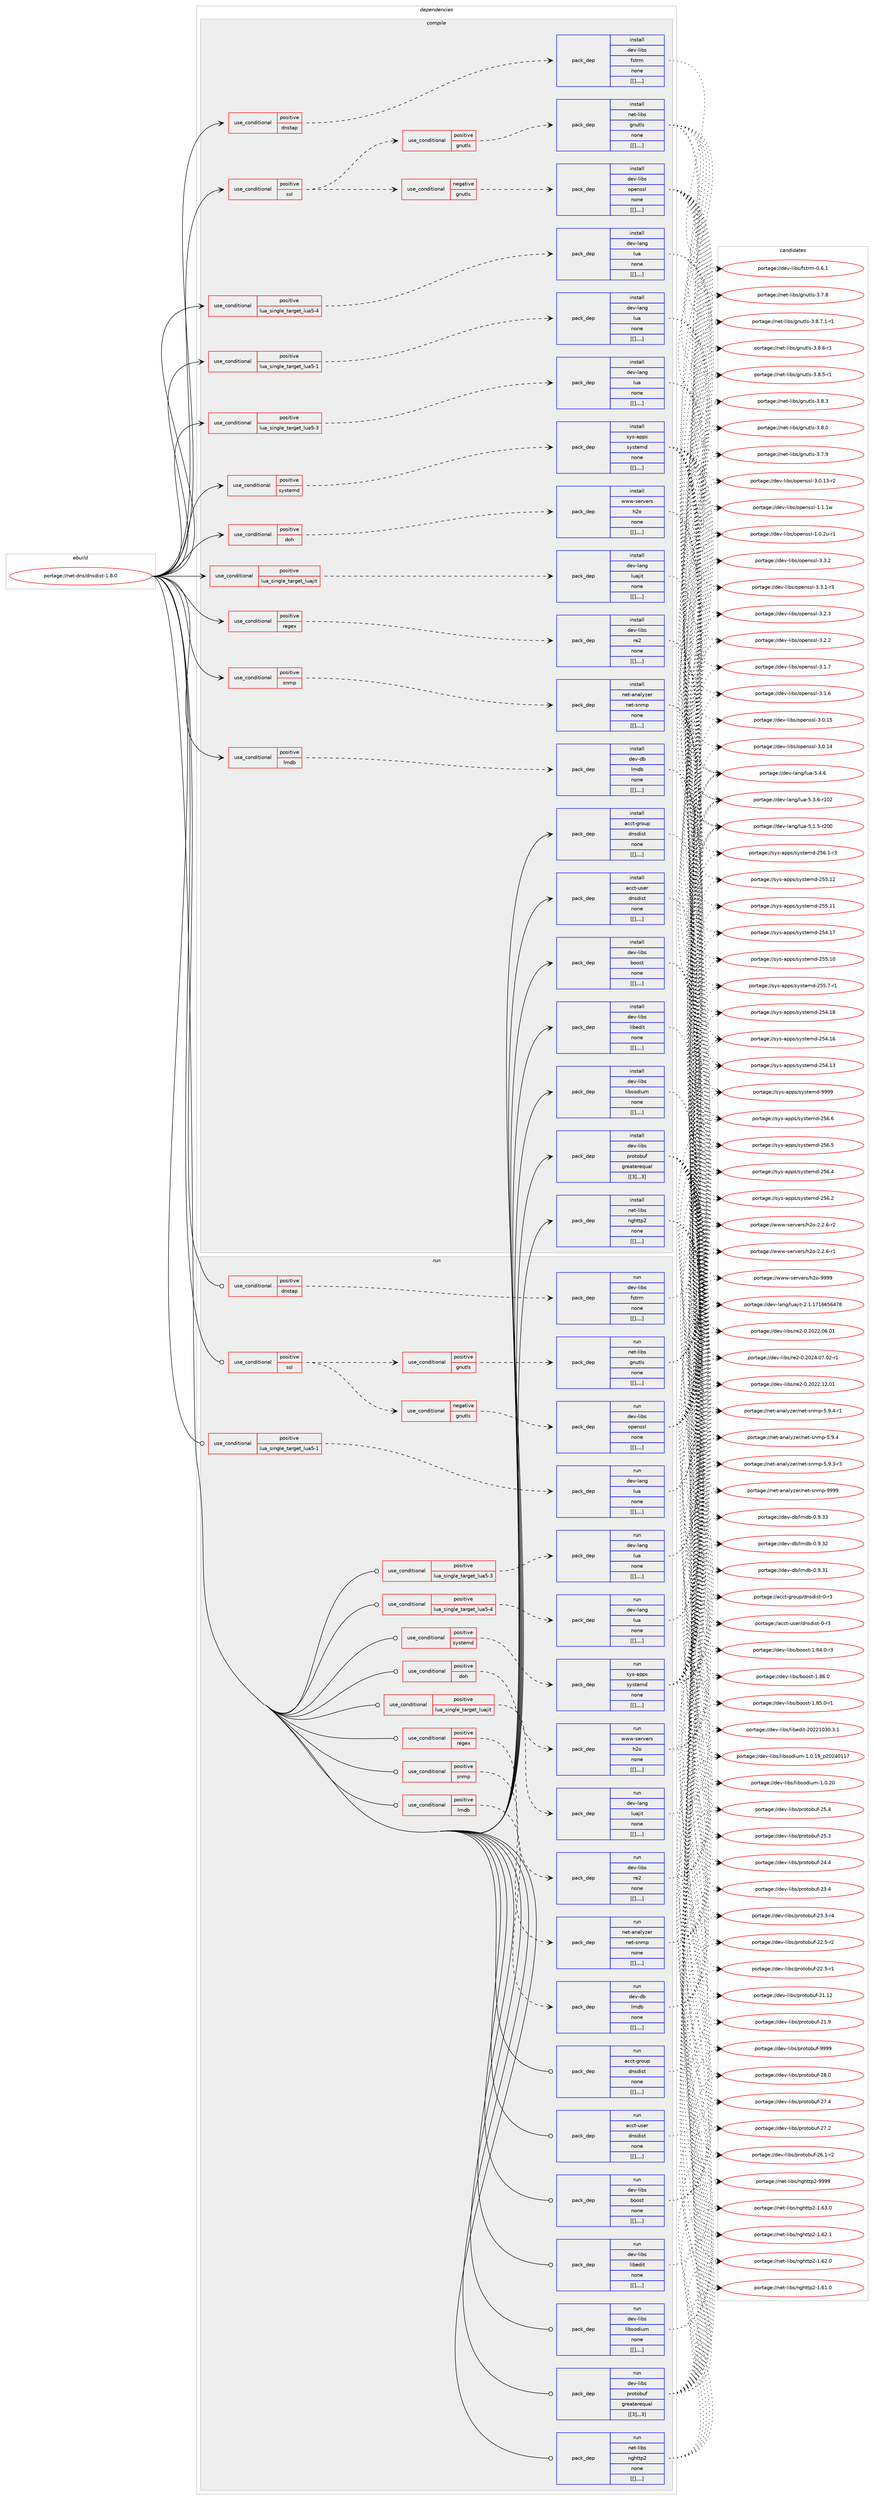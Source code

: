 digraph prolog {

# *************
# Graph options
# *************

newrank=true;
concentrate=true;
compound=true;
graph [rankdir=LR,fontname=Helvetica,fontsize=10,ranksep=1.5];#, ranksep=2.5, nodesep=0.2];
edge  [arrowhead=vee];
node  [fontname=Helvetica,fontsize=10];

# **********
# The ebuild
# **********

subgraph cluster_leftcol {
color=gray;
label=<<i>ebuild</i>>;
id [label="portage://net-dns/dnsdist-1.8.0", color=red, width=4, href="../net-dns/dnsdist-1.8.0.svg"];
}

# ****************
# The dependencies
# ****************

subgraph cluster_midcol {
color=gray;
label=<<i>dependencies</i>>;
subgraph cluster_compile {
fillcolor="#eeeeee";
style=filled;
label=<<i>compile</i>>;
subgraph cond93794 {
dependency357166 [label=<<TABLE BORDER="0" CELLBORDER="1" CELLSPACING="0" CELLPADDING="4"><TR><TD ROWSPAN="3" CELLPADDING="10">use_conditional</TD></TR><TR><TD>positive</TD></TR><TR><TD>dnstap</TD></TR></TABLE>>, shape=none, color=red];
subgraph pack260742 {
dependency357167 [label=<<TABLE BORDER="0" CELLBORDER="1" CELLSPACING="0" CELLPADDING="4" WIDTH="220"><TR><TD ROWSPAN="6" CELLPADDING="30">pack_dep</TD></TR><TR><TD WIDTH="110">install</TD></TR><TR><TD>dev-libs</TD></TR><TR><TD>fstrm</TD></TR><TR><TD>none</TD></TR><TR><TD>[[],,,,]</TD></TR></TABLE>>, shape=none, color=blue];
}
dependency357166:e -> dependency357167:w [weight=20,style="dashed",arrowhead="vee"];
}
id:e -> dependency357166:w [weight=20,style="solid",arrowhead="vee"];
subgraph cond93795 {
dependency357168 [label=<<TABLE BORDER="0" CELLBORDER="1" CELLSPACING="0" CELLPADDING="4"><TR><TD ROWSPAN="3" CELLPADDING="10">use_conditional</TD></TR><TR><TD>positive</TD></TR><TR><TD>doh</TD></TR></TABLE>>, shape=none, color=red];
subgraph pack260743 {
dependency357169 [label=<<TABLE BORDER="0" CELLBORDER="1" CELLSPACING="0" CELLPADDING="4" WIDTH="220"><TR><TD ROWSPAN="6" CELLPADDING="30">pack_dep</TD></TR><TR><TD WIDTH="110">install</TD></TR><TR><TD>www-servers</TD></TR><TR><TD>h2o</TD></TR><TR><TD>none</TD></TR><TR><TD>[[],,,,]</TD></TR></TABLE>>, shape=none, color=blue];
}
dependency357168:e -> dependency357169:w [weight=20,style="dashed",arrowhead="vee"];
}
id:e -> dependency357168:w [weight=20,style="solid",arrowhead="vee"];
subgraph cond93796 {
dependency357170 [label=<<TABLE BORDER="0" CELLBORDER="1" CELLSPACING="0" CELLPADDING="4"><TR><TD ROWSPAN="3" CELLPADDING="10">use_conditional</TD></TR><TR><TD>positive</TD></TR><TR><TD>lmdb</TD></TR></TABLE>>, shape=none, color=red];
subgraph pack260744 {
dependency357171 [label=<<TABLE BORDER="0" CELLBORDER="1" CELLSPACING="0" CELLPADDING="4" WIDTH="220"><TR><TD ROWSPAN="6" CELLPADDING="30">pack_dep</TD></TR><TR><TD WIDTH="110">install</TD></TR><TR><TD>dev-db</TD></TR><TR><TD>lmdb</TD></TR><TR><TD>none</TD></TR><TR><TD>[[],,,,]</TD></TR></TABLE>>, shape=none, color=blue];
}
dependency357170:e -> dependency357171:w [weight=20,style="dashed",arrowhead="vee"];
}
id:e -> dependency357170:w [weight=20,style="solid",arrowhead="vee"];
subgraph cond93797 {
dependency357172 [label=<<TABLE BORDER="0" CELLBORDER="1" CELLSPACING="0" CELLPADDING="4"><TR><TD ROWSPAN="3" CELLPADDING="10">use_conditional</TD></TR><TR><TD>positive</TD></TR><TR><TD>lua_single_target_lua5-1</TD></TR></TABLE>>, shape=none, color=red];
subgraph pack260745 {
dependency357173 [label=<<TABLE BORDER="0" CELLBORDER="1" CELLSPACING="0" CELLPADDING="4" WIDTH="220"><TR><TD ROWSPAN="6" CELLPADDING="30">pack_dep</TD></TR><TR><TD WIDTH="110">install</TD></TR><TR><TD>dev-lang</TD></TR><TR><TD>lua</TD></TR><TR><TD>none</TD></TR><TR><TD>[[],,,,]</TD></TR></TABLE>>, shape=none, color=blue];
}
dependency357172:e -> dependency357173:w [weight=20,style="dashed",arrowhead="vee"];
}
id:e -> dependency357172:w [weight=20,style="solid",arrowhead="vee"];
subgraph cond93798 {
dependency357174 [label=<<TABLE BORDER="0" CELLBORDER="1" CELLSPACING="0" CELLPADDING="4"><TR><TD ROWSPAN="3" CELLPADDING="10">use_conditional</TD></TR><TR><TD>positive</TD></TR><TR><TD>lua_single_target_lua5-3</TD></TR></TABLE>>, shape=none, color=red];
subgraph pack260746 {
dependency357175 [label=<<TABLE BORDER="0" CELLBORDER="1" CELLSPACING="0" CELLPADDING="4" WIDTH="220"><TR><TD ROWSPAN="6" CELLPADDING="30">pack_dep</TD></TR><TR><TD WIDTH="110">install</TD></TR><TR><TD>dev-lang</TD></TR><TR><TD>lua</TD></TR><TR><TD>none</TD></TR><TR><TD>[[],,,,]</TD></TR></TABLE>>, shape=none, color=blue];
}
dependency357174:e -> dependency357175:w [weight=20,style="dashed",arrowhead="vee"];
}
id:e -> dependency357174:w [weight=20,style="solid",arrowhead="vee"];
subgraph cond93799 {
dependency357176 [label=<<TABLE BORDER="0" CELLBORDER="1" CELLSPACING="0" CELLPADDING="4"><TR><TD ROWSPAN="3" CELLPADDING="10">use_conditional</TD></TR><TR><TD>positive</TD></TR><TR><TD>lua_single_target_lua5-4</TD></TR></TABLE>>, shape=none, color=red];
subgraph pack260747 {
dependency357177 [label=<<TABLE BORDER="0" CELLBORDER="1" CELLSPACING="0" CELLPADDING="4" WIDTH="220"><TR><TD ROWSPAN="6" CELLPADDING="30">pack_dep</TD></TR><TR><TD WIDTH="110">install</TD></TR><TR><TD>dev-lang</TD></TR><TR><TD>lua</TD></TR><TR><TD>none</TD></TR><TR><TD>[[],,,,]</TD></TR></TABLE>>, shape=none, color=blue];
}
dependency357176:e -> dependency357177:w [weight=20,style="dashed",arrowhead="vee"];
}
id:e -> dependency357176:w [weight=20,style="solid",arrowhead="vee"];
subgraph cond93800 {
dependency357178 [label=<<TABLE BORDER="0" CELLBORDER="1" CELLSPACING="0" CELLPADDING="4"><TR><TD ROWSPAN="3" CELLPADDING="10">use_conditional</TD></TR><TR><TD>positive</TD></TR><TR><TD>lua_single_target_luajit</TD></TR></TABLE>>, shape=none, color=red];
subgraph pack260748 {
dependency357179 [label=<<TABLE BORDER="0" CELLBORDER="1" CELLSPACING="0" CELLPADDING="4" WIDTH="220"><TR><TD ROWSPAN="6" CELLPADDING="30">pack_dep</TD></TR><TR><TD WIDTH="110">install</TD></TR><TR><TD>dev-lang</TD></TR><TR><TD>luajit</TD></TR><TR><TD>none</TD></TR><TR><TD>[[],,,,]</TD></TR></TABLE>>, shape=none, color=blue];
}
dependency357178:e -> dependency357179:w [weight=20,style="dashed",arrowhead="vee"];
}
id:e -> dependency357178:w [weight=20,style="solid",arrowhead="vee"];
subgraph cond93801 {
dependency357180 [label=<<TABLE BORDER="0" CELLBORDER="1" CELLSPACING="0" CELLPADDING="4"><TR><TD ROWSPAN="3" CELLPADDING="10">use_conditional</TD></TR><TR><TD>positive</TD></TR><TR><TD>regex</TD></TR></TABLE>>, shape=none, color=red];
subgraph pack260749 {
dependency357181 [label=<<TABLE BORDER="0" CELLBORDER="1" CELLSPACING="0" CELLPADDING="4" WIDTH="220"><TR><TD ROWSPAN="6" CELLPADDING="30">pack_dep</TD></TR><TR><TD WIDTH="110">install</TD></TR><TR><TD>dev-libs</TD></TR><TR><TD>re2</TD></TR><TR><TD>none</TD></TR><TR><TD>[[],,,,]</TD></TR></TABLE>>, shape=none, color=blue];
}
dependency357180:e -> dependency357181:w [weight=20,style="dashed",arrowhead="vee"];
}
id:e -> dependency357180:w [weight=20,style="solid",arrowhead="vee"];
subgraph cond93802 {
dependency357182 [label=<<TABLE BORDER="0" CELLBORDER="1" CELLSPACING="0" CELLPADDING="4"><TR><TD ROWSPAN="3" CELLPADDING="10">use_conditional</TD></TR><TR><TD>positive</TD></TR><TR><TD>snmp</TD></TR></TABLE>>, shape=none, color=red];
subgraph pack260750 {
dependency357183 [label=<<TABLE BORDER="0" CELLBORDER="1" CELLSPACING="0" CELLPADDING="4" WIDTH="220"><TR><TD ROWSPAN="6" CELLPADDING="30">pack_dep</TD></TR><TR><TD WIDTH="110">install</TD></TR><TR><TD>net-analyzer</TD></TR><TR><TD>net-snmp</TD></TR><TR><TD>none</TD></TR><TR><TD>[[],,,,]</TD></TR></TABLE>>, shape=none, color=blue];
}
dependency357182:e -> dependency357183:w [weight=20,style="dashed",arrowhead="vee"];
}
id:e -> dependency357182:w [weight=20,style="solid",arrowhead="vee"];
subgraph cond93803 {
dependency357184 [label=<<TABLE BORDER="0" CELLBORDER="1" CELLSPACING="0" CELLPADDING="4"><TR><TD ROWSPAN="3" CELLPADDING="10">use_conditional</TD></TR><TR><TD>positive</TD></TR><TR><TD>ssl</TD></TR></TABLE>>, shape=none, color=red];
subgraph cond93804 {
dependency357185 [label=<<TABLE BORDER="0" CELLBORDER="1" CELLSPACING="0" CELLPADDING="4"><TR><TD ROWSPAN="3" CELLPADDING="10">use_conditional</TD></TR><TR><TD>positive</TD></TR><TR><TD>gnutls</TD></TR></TABLE>>, shape=none, color=red];
subgraph pack260751 {
dependency357186 [label=<<TABLE BORDER="0" CELLBORDER="1" CELLSPACING="0" CELLPADDING="4" WIDTH="220"><TR><TD ROWSPAN="6" CELLPADDING="30">pack_dep</TD></TR><TR><TD WIDTH="110">install</TD></TR><TR><TD>net-libs</TD></TR><TR><TD>gnutls</TD></TR><TR><TD>none</TD></TR><TR><TD>[[],,,,]</TD></TR></TABLE>>, shape=none, color=blue];
}
dependency357185:e -> dependency357186:w [weight=20,style="dashed",arrowhead="vee"];
}
dependency357184:e -> dependency357185:w [weight=20,style="dashed",arrowhead="vee"];
subgraph cond93805 {
dependency357187 [label=<<TABLE BORDER="0" CELLBORDER="1" CELLSPACING="0" CELLPADDING="4"><TR><TD ROWSPAN="3" CELLPADDING="10">use_conditional</TD></TR><TR><TD>negative</TD></TR><TR><TD>gnutls</TD></TR></TABLE>>, shape=none, color=red];
subgraph pack260752 {
dependency357188 [label=<<TABLE BORDER="0" CELLBORDER="1" CELLSPACING="0" CELLPADDING="4" WIDTH="220"><TR><TD ROWSPAN="6" CELLPADDING="30">pack_dep</TD></TR><TR><TD WIDTH="110">install</TD></TR><TR><TD>dev-libs</TD></TR><TR><TD>openssl</TD></TR><TR><TD>none</TD></TR><TR><TD>[[],,,,]</TD></TR></TABLE>>, shape=none, color=blue];
}
dependency357187:e -> dependency357188:w [weight=20,style="dashed",arrowhead="vee"];
}
dependency357184:e -> dependency357187:w [weight=20,style="dashed",arrowhead="vee"];
}
id:e -> dependency357184:w [weight=20,style="solid",arrowhead="vee"];
subgraph cond93806 {
dependency357189 [label=<<TABLE BORDER="0" CELLBORDER="1" CELLSPACING="0" CELLPADDING="4"><TR><TD ROWSPAN="3" CELLPADDING="10">use_conditional</TD></TR><TR><TD>positive</TD></TR><TR><TD>systemd</TD></TR></TABLE>>, shape=none, color=red];
subgraph pack260753 {
dependency357190 [label=<<TABLE BORDER="0" CELLBORDER="1" CELLSPACING="0" CELLPADDING="4" WIDTH="220"><TR><TD ROWSPAN="6" CELLPADDING="30">pack_dep</TD></TR><TR><TD WIDTH="110">install</TD></TR><TR><TD>sys-apps</TD></TR><TR><TD>systemd</TD></TR><TR><TD>none</TD></TR><TR><TD>[[],,,,]</TD></TR></TABLE>>, shape=none, color=blue];
}
dependency357189:e -> dependency357190:w [weight=20,style="dashed",arrowhead="vee"];
}
id:e -> dependency357189:w [weight=20,style="solid",arrowhead="vee"];
subgraph pack260754 {
dependency357191 [label=<<TABLE BORDER="0" CELLBORDER="1" CELLSPACING="0" CELLPADDING="4" WIDTH="220"><TR><TD ROWSPAN="6" CELLPADDING="30">pack_dep</TD></TR><TR><TD WIDTH="110">install</TD></TR><TR><TD>acct-group</TD></TR><TR><TD>dnsdist</TD></TR><TR><TD>none</TD></TR><TR><TD>[[],,,,]</TD></TR></TABLE>>, shape=none, color=blue];
}
id:e -> dependency357191:w [weight=20,style="solid",arrowhead="vee"];
subgraph pack260755 {
dependency357192 [label=<<TABLE BORDER="0" CELLBORDER="1" CELLSPACING="0" CELLPADDING="4" WIDTH="220"><TR><TD ROWSPAN="6" CELLPADDING="30">pack_dep</TD></TR><TR><TD WIDTH="110">install</TD></TR><TR><TD>acct-user</TD></TR><TR><TD>dnsdist</TD></TR><TR><TD>none</TD></TR><TR><TD>[[],,,,]</TD></TR></TABLE>>, shape=none, color=blue];
}
id:e -> dependency357192:w [weight=20,style="solid",arrowhead="vee"];
subgraph pack260756 {
dependency357193 [label=<<TABLE BORDER="0" CELLBORDER="1" CELLSPACING="0" CELLPADDING="4" WIDTH="220"><TR><TD ROWSPAN="6" CELLPADDING="30">pack_dep</TD></TR><TR><TD WIDTH="110">install</TD></TR><TR><TD>dev-libs</TD></TR><TR><TD>boost</TD></TR><TR><TD>none</TD></TR><TR><TD>[[],,,,]</TD></TR></TABLE>>, shape=none, color=blue];
}
id:e -> dependency357193:w [weight=20,style="solid",arrowhead="vee"];
subgraph pack260757 {
dependency357194 [label=<<TABLE BORDER="0" CELLBORDER="1" CELLSPACING="0" CELLPADDING="4" WIDTH="220"><TR><TD ROWSPAN="6" CELLPADDING="30">pack_dep</TD></TR><TR><TD WIDTH="110">install</TD></TR><TR><TD>dev-libs</TD></TR><TR><TD>libedit</TD></TR><TR><TD>none</TD></TR><TR><TD>[[],,,,]</TD></TR></TABLE>>, shape=none, color=blue];
}
id:e -> dependency357194:w [weight=20,style="solid",arrowhead="vee"];
subgraph pack260758 {
dependency357195 [label=<<TABLE BORDER="0" CELLBORDER="1" CELLSPACING="0" CELLPADDING="4" WIDTH="220"><TR><TD ROWSPAN="6" CELLPADDING="30">pack_dep</TD></TR><TR><TD WIDTH="110">install</TD></TR><TR><TD>dev-libs</TD></TR><TR><TD>libsodium</TD></TR><TR><TD>none</TD></TR><TR><TD>[[],,,,]</TD></TR></TABLE>>, shape=none, color=blue];
}
id:e -> dependency357195:w [weight=20,style="solid",arrowhead="vee"];
subgraph pack260759 {
dependency357196 [label=<<TABLE BORDER="0" CELLBORDER="1" CELLSPACING="0" CELLPADDING="4" WIDTH="220"><TR><TD ROWSPAN="6" CELLPADDING="30">pack_dep</TD></TR><TR><TD WIDTH="110">install</TD></TR><TR><TD>dev-libs</TD></TR><TR><TD>protobuf</TD></TR><TR><TD>greaterequal</TD></TR><TR><TD>[[3],,,3]</TD></TR></TABLE>>, shape=none, color=blue];
}
id:e -> dependency357196:w [weight=20,style="solid",arrowhead="vee"];
subgraph pack260760 {
dependency357197 [label=<<TABLE BORDER="0" CELLBORDER="1" CELLSPACING="0" CELLPADDING="4" WIDTH="220"><TR><TD ROWSPAN="6" CELLPADDING="30">pack_dep</TD></TR><TR><TD WIDTH="110">install</TD></TR><TR><TD>net-libs</TD></TR><TR><TD>nghttp2</TD></TR><TR><TD>none</TD></TR><TR><TD>[[],,,,]</TD></TR></TABLE>>, shape=none, color=blue];
}
id:e -> dependency357197:w [weight=20,style="solid",arrowhead="vee"];
}
subgraph cluster_compileandrun {
fillcolor="#eeeeee";
style=filled;
label=<<i>compile and run</i>>;
}
subgraph cluster_run {
fillcolor="#eeeeee";
style=filled;
label=<<i>run</i>>;
subgraph cond93807 {
dependency357198 [label=<<TABLE BORDER="0" CELLBORDER="1" CELLSPACING="0" CELLPADDING="4"><TR><TD ROWSPAN="3" CELLPADDING="10">use_conditional</TD></TR><TR><TD>positive</TD></TR><TR><TD>dnstap</TD></TR></TABLE>>, shape=none, color=red];
subgraph pack260761 {
dependency357199 [label=<<TABLE BORDER="0" CELLBORDER="1" CELLSPACING="0" CELLPADDING="4" WIDTH="220"><TR><TD ROWSPAN="6" CELLPADDING="30">pack_dep</TD></TR><TR><TD WIDTH="110">run</TD></TR><TR><TD>dev-libs</TD></TR><TR><TD>fstrm</TD></TR><TR><TD>none</TD></TR><TR><TD>[[],,,,]</TD></TR></TABLE>>, shape=none, color=blue];
}
dependency357198:e -> dependency357199:w [weight=20,style="dashed",arrowhead="vee"];
}
id:e -> dependency357198:w [weight=20,style="solid",arrowhead="odot"];
subgraph cond93808 {
dependency357200 [label=<<TABLE BORDER="0" CELLBORDER="1" CELLSPACING="0" CELLPADDING="4"><TR><TD ROWSPAN="3" CELLPADDING="10">use_conditional</TD></TR><TR><TD>positive</TD></TR><TR><TD>doh</TD></TR></TABLE>>, shape=none, color=red];
subgraph pack260762 {
dependency357201 [label=<<TABLE BORDER="0" CELLBORDER="1" CELLSPACING="0" CELLPADDING="4" WIDTH="220"><TR><TD ROWSPAN="6" CELLPADDING="30">pack_dep</TD></TR><TR><TD WIDTH="110">run</TD></TR><TR><TD>www-servers</TD></TR><TR><TD>h2o</TD></TR><TR><TD>none</TD></TR><TR><TD>[[],,,,]</TD></TR></TABLE>>, shape=none, color=blue];
}
dependency357200:e -> dependency357201:w [weight=20,style="dashed",arrowhead="vee"];
}
id:e -> dependency357200:w [weight=20,style="solid",arrowhead="odot"];
subgraph cond93809 {
dependency357202 [label=<<TABLE BORDER="0" CELLBORDER="1" CELLSPACING="0" CELLPADDING="4"><TR><TD ROWSPAN="3" CELLPADDING="10">use_conditional</TD></TR><TR><TD>positive</TD></TR><TR><TD>lmdb</TD></TR></TABLE>>, shape=none, color=red];
subgraph pack260763 {
dependency357203 [label=<<TABLE BORDER="0" CELLBORDER="1" CELLSPACING="0" CELLPADDING="4" WIDTH="220"><TR><TD ROWSPAN="6" CELLPADDING="30">pack_dep</TD></TR><TR><TD WIDTH="110">run</TD></TR><TR><TD>dev-db</TD></TR><TR><TD>lmdb</TD></TR><TR><TD>none</TD></TR><TR><TD>[[],,,,]</TD></TR></TABLE>>, shape=none, color=blue];
}
dependency357202:e -> dependency357203:w [weight=20,style="dashed",arrowhead="vee"];
}
id:e -> dependency357202:w [weight=20,style="solid",arrowhead="odot"];
subgraph cond93810 {
dependency357204 [label=<<TABLE BORDER="0" CELLBORDER="1" CELLSPACING="0" CELLPADDING="4"><TR><TD ROWSPAN="3" CELLPADDING="10">use_conditional</TD></TR><TR><TD>positive</TD></TR><TR><TD>lua_single_target_lua5-1</TD></TR></TABLE>>, shape=none, color=red];
subgraph pack260764 {
dependency357205 [label=<<TABLE BORDER="0" CELLBORDER="1" CELLSPACING="0" CELLPADDING="4" WIDTH="220"><TR><TD ROWSPAN="6" CELLPADDING="30">pack_dep</TD></TR><TR><TD WIDTH="110">run</TD></TR><TR><TD>dev-lang</TD></TR><TR><TD>lua</TD></TR><TR><TD>none</TD></TR><TR><TD>[[],,,,]</TD></TR></TABLE>>, shape=none, color=blue];
}
dependency357204:e -> dependency357205:w [weight=20,style="dashed",arrowhead="vee"];
}
id:e -> dependency357204:w [weight=20,style="solid",arrowhead="odot"];
subgraph cond93811 {
dependency357206 [label=<<TABLE BORDER="0" CELLBORDER="1" CELLSPACING="0" CELLPADDING="4"><TR><TD ROWSPAN="3" CELLPADDING="10">use_conditional</TD></TR><TR><TD>positive</TD></TR><TR><TD>lua_single_target_lua5-3</TD></TR></TABLE>>, shape=none, color=red];
subgraph pack260765 {
dependency357207 [label=<<TABLE BORDER="0" CELLBORDER="1" CELLSPACING="0" CELLPADDING="4" WIDTH="220"><TR><TD ROWSPAN="6" CELLPADDING="30">pack_dep</TD></TR><TR><TD WIDTH="110">run</TD></TR><TR><TD>dev-lang</TD></TR><TR><TD>lua</TD></TR><TR><TD>none</TD></TR><TR><TD>[[],,,,]</TD></TR></TABLE>>, shape=none, color=blue];
}
dependency357206:e -> dependency357207:w [weight=20,style="dashed",arrowhead="vee"];
}
id:e -> dependency357206:w [weight=20,style="solid",arrowhead="odot"];
subgraph cond93812 {
dependency357208 [label=<<TABLE BORDER="0" CELLBORDER="1" CELLSPACING="0" CELLPADDING="4"><TR><TD ROWSPAN="3" CELLPADDING="10">use_conditional</TD></TR><TR><TD>positive</TD></TR><TR><TD>lua_single_target_lua5-4</TD></TR></TABLE>>, shape=none, color=red];
subgraph pack260766 {
dependency357209 [label=<<TABLE BORDER="0" CELLBORDER="1" CELLSPACING="0" CELLPADDING="4" WIDTH="220"><TR><TD ROWSPAN="6" CELLPADDING="30">pack_dep</TD></TR><TR><TD WIDTH="110">run</TD></TR><TR><TD>dev-lang</TD></TR><TR><TD>lua</TD></TR><TR><TD>none</TD></TR><TR><TD>[[],,,,]</TD></TR></TABLE>>, shape=none, color=blue];
}
dependency357208:e -> dependency357209:w [weight=20,style="dashed",arrowhead="vee"];
}
id:e -> dependency357208:w [weight=20,style="solid",arrowhead="odot"];
subgraph cond93813 {
dependency357210 [label=<<TABLE BORDER="0" CELLBORDER="1" CELLSPACING="0" CELLPADDING="4"><TR><TD ROWSPAN="3" CELLPADDING="10">use_conditional</TD></TR><TR><TD>positive</TD></TR><TR><TD>lua_single_target_luajit</TD></TR></TABLE>>, shape=none, color=red];
subgraph pack260767 {
dependency357211 [label=<<TABLE BORDER="0" CELLBORDER="1" CELLSPACING="0" CELLPADDING="4" WIDTH="220"><TR><TD ROWSPAN="6" CELLPADDING="30">pack_dep</TD></TR><TR><TD WIDTH="110">run</TD></TR><TR><TD>dev-lang</TD></TR><TR><TD>luajit</TD></TR><TR><TD>none</TD></TR><TR><TD>[[],,,,]</TD></TR></TABLE>>, shape=none, color=blue];
}
dependency357210:e -> dependency357211:w [weight=20,style="dashed",arrowhead="vee"];
}
id:e -> dependency357210:w [weight=20,style="solid",arrowhead="odot"];
subgraph cond93814 {
dependency357212 [label=<<TABLE BORDER="0" CELLBORDER="1" CELLSPACING="0" CELLPADDING="4"><TR><TD ROWSPAN="3" CELLPADDING="10">use_conditional</TD></TR><TR><TD>positive</TD></TR><TR><TD>regex</TD></TR></TABLE>>, shape=none, color=red];
subgraph pack260768 {
dependency357213 [label=<<TABLE BORDER="0" CELLBORDER="1" CELLSPACING="0" CELLPADDING="4" WIDTH="220"><TR><TD ROWSPAN="6" CELLPADDING="30">pack_dep</TD></TR><TR><TD WIDTH="110">run</TD></TR><TR><TD>dev-libs</TD></TR><TR><TD>re2</TD></TR><TR><TD>none</TD></TR><TR><TD>[[],,,,]</TD></TR></TABLE>>, shape=none, color=blue];
}
dependency357212:e -> dependency357213:w [weight=20,style="dashed",arrowhead="vee"];
}
id:e -> dependency357212:w [weight=20,style="solid",arrowhead="odot"];
subgraph cond93815 {
dependency357214 [label=<<TABLE BORDER="0" CELLBORDER="1" CELLSPACING="0" CELLPADDING="4"><TR><TD ROWSPAN="3" CELLPADDING="10">use_conditional</TD></TR><TR><TD>positive</TD></TR><TR><TD>snmp</TD></TR></TABLE>>, shape=none, color=red];
subgraph pack260769 {
dependency357215 [label=<<TABLE BORDER="0" CELLBORDER="1" CELLSPACING="0" CELLPADDING="4" WIDTH="220"><TR><TD ROWSPAN="6" CELLPADDING="30">pack_dep</TD></TR><TR><TD WIDTH="110">run</TD></TR><TR><TD>net-analyzer</TD></TR><TR><TD>net-snmp</TD></TR><TR><TD>none</TD></TR><TR><TD>[[],,,,]</TD></TR></TABLE>>, shape=none, color=blue];
}
dependency357214:e -> dependency357215:w [weight=20,style="dashed",arrowhead="vee"];
}
id:e -> dependency357214:w [weight=20,style="solid",arrowhead="odot"];
subgraph cond93816 {
dependency357216 [label=<<TABLE BORDER="0" CELLBORDER="1" CELLSPACING="0" CELLPADDING="4"><TR><TD ROWSPAN="3" CELLPADDING="10">use_conditional</TD></TR><TR><TD>positive</TD></TR><TR><TD>ssl</TD></TR></TABLE>>, shape=none, color=red];
subgraph cond93817 {
dependency357217 [label=<<TABLE BORDER="0" CELLBORDER="1" CELLSPACING="0" CELLPADDING="4"><TR><TD ROWSPAN="3" CELLPADDING="10">use_conditional</TD></TR><TR><TD>positive</TD></TR><TR><TD>gnutls</TD></TR></TABLE>>, shape=none, color=red];
subgraph pack260770 {
dependency357218 [label=<<TABLE BORDER="0" CELLBORDER="1" CELLSPACING="0" CELLPADDING="4" WIDTH="220"><TR><TD ROWSPAN="6" CELLPADDING="30">pack_dep</TD></TR><TR><TD WIDTH="110">run</TD></TR><TR><TD>net-libs</TD></TR><TR><TD>gnutls</TD></TR><TR><TD>none</TD></TR><TR><TD>[[],,,,]</TD></TR></TABLE>>, shape=none, color=blue];
}
dependency357217:e -> dependency357218:w [weight=20,style="dashed",arrowhead="vee"];
}
dependency357216:e -> dependency357217:w [weight=20,style="dashed",arrowhead="vee"];
subgraph cond93818 {
dependency357219 [label=<<TABLE BORDER="0" CELLBORDER="1" CELLSPACING="0" CELLPADDING="4"><TR><TD ROWSPAN="3" CELLPADDING="10">use_conditional</TD></TR><TR><TD>negative</TD></TR><TR><TD>gnutls</TD></TR></TABLE>>, shape=none, color=red];
subgraph pack260771 {
dependency357220 [label=<<TABLE BORDER="0" CELLBORDER="1" CELLSPACING="0" CELLPADDING="4" WIDTH="220"><TR><TD ROWSPAN="6" CELLPADDING="30">pack_dep</TD></TR><TR><TD WIDTH="110">run</TD></TR><TR><TD>dev-libs</TD></TR><TR><TD>openssl</TD></TR><TR><TD>none</TD></TR><TR><TD>[[],,,,]</TD></TR></TABLE>>, shape=none, color=blue];
}
dependency357219:e -> dependency357220:w [weight=20,style="dashed",arrowhead="vee"];
}
dependency357216:e -> dependency357219:w [weight=20,style="dashed",arrowhead="vee"];
}
id:e -> dependency357216:w [weight=20,style="solid",arrowhead="odot"];
subgraph cond93819 {
dependency357221 [label=<<TABLE BORDER="0" CELLBORDER="1" CELLSPACING="0" CELLPADDING="4"><TR><TD ROWSPAN="3" CELLPADDING="10">use_conditional</TD></TR><TR><TD>positive</TD></TR><TR><TD>systemd</TD></TR></TABLE>>, shape=none, color=red];
subgraph pack260772 {
dependency357222 [label=<<TABLE BORDER="0" CELLBORDER="1" CELLSPACING="0" CELLPADDING="4" WIDTH="220"><TR><TD ROWSPAN="6" CELLPADDING="30">pack_dep</TD></TR><TR><TD WIDTH="110">run</TD></TR><TR><TD>sys-apps</TD></TR><TR><TD>systemd</TD></TR><TR><TD>none</TD></TR><TR><TD>[[],,,,]</TD></TR></TABLE>>, shape=none, color=blue];
}
dependency357221:e -> dependency357222:w [weight=20,style="dashed",arrowhead="vee"];
}
id:e -> dependency357221:w [weight=20,style="solid",arrowhead="odot"];
subgraph pack260773 {
dependency357223 [label=<<TABLE BORDER="0" CELLBORDER="1" CELLSPACING="0" CELLPADDING="4" WIDTH="220"><TR><TD ROWSPAN="6" CELLPADDING="30">pack_dep</TD></TR><TR><TD WIDTH="110">run</TD></TR><TR><TD>acct-group</TD></TR><TR><TD>dnsdist</TD></TR><TR><TD>none</TD></TR><TR><TD>[[],,,,]</TD></TR></TABLE>>, shape=none, color=blue];
}
id:e -> dependency357223:w [weight=20,style="solid",arrowhead="odot"];
subgraph pack260774 {
dependency357224 [label=<<TABLE BORDER="0" CELLBORDER="1" CELLSPACING="0" CELLPADDING="4" WIDTH="220"><TR><TD ROWSPAN="6" CELLPADDING="30">pack_dep</TD></TR><TR><TD WIDTH="110">run</TD></TR><TR><TD>acct-user</TD></TR><TR><TD>dnsdist</TD></TR><TR><TD>none</TD></TR><TR><TD>[[],,,,]</TD></TR></TABLE>>, shape=none, color=blue];
}
id:e -> dependency357224:w [weight=20,style="solid",arrowhead="odot"];
subgraph pack260775 {
dependency357225 [label=<<TABLE BORDER="0" CELLBORDER="1" CELLSPACING="0" CELLPADDING="4" WIDTH="220"><TR><TD ROWSPAN="6" CELLPADDING="30">pack_dep</TD></TR><TR><TD WIDTH="110">run</TD></TR><TR><TD>dev-libs</TD></TR><TR><TD>boost</TD></TR><TR><TD>none</TD></TR><TR><TD>[[],,,,]</TD></TR></TABLE>>, shape=none, color=blue];
}
id:e -> dependency357225:w [weight=20,style="solid",arrowhead="odot"];
subgraph pack260776 {
dependency357226 [label=<<TABLE BORDER="0" CELLBORDER="1" CELLSPACING="0" CELLPADDING="4" WIDTH="220"><TR><TD ROWSPAN="6" CELLPADDING="30">pack_dep</TD></TR><TR><TD WIDTH="110">run</TD></TR><TR><TD>dev-libs</TD></TR><TR><TD>libedit</TD></TR><TR><TD>none</TD></TR><TR><TD>[[],,,,]</TD></TR></TABLE>>, shape=none, color=blue];
}
id:e -> dependency357226:w [weight=20,style="solid",arrowhead="odot"];
subgraph pack260777 {
dependency357227 [label=<<TABLE BORDER="0" CELLBORDER="1" CELLSPACING="0" CELLPADDING="4" WIDTH="220"><TR><TD ROWSPAN="6" CELLPADDING="30">pack_dep</TD></TR><TR><TD WIDTH="110">run</TD></TR><TR><TD>dev-libs</TD></TR><TR><TD>libsodium</TD></TR><TR><TD>none</TD></TR><TR><TD>[[],,,,]</TD></TR></TABLE>>, shape=none, color=blue];
}
id:e -> dependency357227:w [weight=20,style="solid",arrowhead="odot"];
subgraph pack260778 {
dependency357228 [label=<<TABLE BORDER="0" CELLBORDER="1" CELLSPACING="0" CELLPADDING="4" WIDTH="220"><TR><TD ROWSPAN="6" CELLPADDING="30">pack_dep</TD></TR><TR><TD WIDTH="110">run</TD></TR><TR><TD>dev-libs</TD></TR><TR><TD>protobuf</TD></TR><TR><TD>greaterequal</TD></TR><TR><TD>[[3],,,3]</TD></TR></TABLE>>, shape=none, color=blue];
}
id:e -> dependency357228:w [weight=20,style="solid",arrowhead="odot"];
subgraph pack260779 {
dependency357229 [label=<<TABLE BORDER="0" CELLBORDER="1" CELLSPACING="0" CELLPADDING="4" WIDTH="220"><TR><TD ROWSPAN="6" CELLPADDING="30">pack_dep</TD></TR><TR><TD WIDTH="110">run</TD></TR><TR><TD>net-libs</TD></TR><TR><TD>nghttp2</TD></TR><TR><TD>none</TD></TR><TR><TD>[[],,,,]</TD></TR></TABLE>>, shape=none, color=blue];
}
id:e -> dependency357229:w [weight=20,style="solid",arrowhead="odot"];
}
}

# **************
# The candidates
# **************

subgraph cluster_choices {
rank=same;
color=gray;
label=<<i>candidates</i>>;

subgraph choice260742 {
color=black;
nodesep=1;
choice100101118451081059811547102115116114109454846544649 [label="portage://dev-libs/fstrm-0.6.1", color=red, width=4,href="../dev-libs/fstrm-0.6.1.svg"];
dependency357167:e -> choice100101118451081059811547102115116114109454846544649:w [style=dotted,weight="100"];
}
subgraph choice260743 {
color=black;
nodesep=1;
choice1191191194511510111411810111411547104501114557575757 [label="portage://www-servers/h2o-9999", color=red, width=4,href="../www-servers/h2o-9999.svg"];
choice1191191194511510111411810111411547104501114550465046544511450 [label="portage://www-servers/h2o-2.2.6-r2", color=red, width=4,href="../www-servers/h2o-2.2.6-r2.svg"];
choice1191191194511510111411810111411547104501114550465046544511449 [label="portage://www-servers/h2o-2.2.6-r1", color=red, width=4,href="../www-servers/h2o-2.2.6-r1.svg"];
dependency357169:e -> choice1191191194511510111411810111411547104501114557575757:w [style=dotted,weight="100"];
dependency357169:e -> choice1191191194511510111411810111411547104501114550465046544511450:w [style=dotted,weight="100"];
dependency357169:e -> choice1191191194511510111411810111411547104501114550465046544511449:w [style=dotted,weight="100"];
}
subgraph choice260744 {
color=black;
nodesep=1;
choice1001011184510098471081091009845484657465151 [label="portage://dev-db/lmdb-0.9.33", color=red, width=4,href="../dev-db/lmdb-0.9.33.svg"];
choice1001011184510098471081091009845484657465150 [label="portage://dev-db/lmdb-0.9.32", color=red, width=4,href="../dev-db/lmdb-0.9.32.svg"];
choice1001011184510098471081091009845484657465149 [label="portage://dev-db/lmdb-0.9.31", color=red, width=4,href="../dev-db/lmdb-0.9.31.svg"];
dependency357171:e -> choice1001011184510098471081091009845484657465151:w [style=dotted,weight="100"];
dependency357171:e -> choice1001011184510098471081091009845484657465150:w [style=dotted,weight="100"];
dependency357171:e -> choice1001011184510098471081091009845484657465149:w [style=dotted,weight="100"];
}
subgraph choice260745 {
color=black;
nodesep=1;
choice10010111845108971101034710811797455346524654 [label="portage://dev-lang/lua-5.4.6", color=red, width=4,href="../dev-lang/lua-5.4.6.svg"];
choice1001011184510897110103471081179745534651465445114494850 [label="portage://dev-lang/lua-5.3.6-r102", color=red, width=4,href="../dev-lang/lua-5.3.6-r102.svg"];
choice1001011184510897110103471081179745534649465345114504848 [label="portage://dev-lang/lua-5.1.5-r200", color=red, width=4,href="../dev-lang/lua-5.1.5-r200.svg"];
dependency357173:e -> choice10010111845108971101034710811797455346524654:w [style=dotted,weight="100"];
dependency357173:e -> choice1001011184510897110103471081179745534651465445114494850:w [style=dotted,weight="100"];
dependency357173:e -> choice1001011184510897110103471081179745534649465345114504848:w [style=dotted,weight="100"];
}
subgraph choice260746 {
color=black;
nodesep=1;
choice10010111845108971101034710811797455346524654 [label="portage://dev-lang/lua-5.4.6", color=red, width=4,href="../dev-lang/lua-5.4.6.svg"];
choice1001011184510897110103471081179745534651465445114494850 [label="portage://dev-lang/lua-5.3.6-r102", color=red, width=4,href="../dev-lang/lua-5.3.6-r102.svg"];
choice1001011184510897110103471081179745534649465345114504848 [label="portage://dev-lang/lua-5.1.5-r200", color=red, width=4,href="../dev-lang/lua-5.1.5-r200.svg"];
dependency357175:e -> choice10010111845108971101034710811797455346524654:w [style=dotted,weight="100"];
dependency357175:e -> choice1001011184510897110103471081179745534651465445114494850:w [style=dotted,weight="100"];
dependency357175:e -> choice1001011184510897110103471081179745534649465345114504848:w [style=dotted,weight="100"];
}
subgraph choice260747 {
color=black;
nodesep=1;
choice10010111845108971101034710811797455346524654 [label="portage://dev-lang/lua-5.4.6", color=red, width=4,href="../dev-lang/lua-5.4.6.svg"];
choice1001011184510897110103471081179745534651465445114494850 [label="portage://dev-lang/lua-5.3.6-r102", color=red, width=4,href="../dev-lang/lua-5.3.6-r102.svg"];
choice1001011184510897110103471081179745534649465345114504848 [label="portage://dev-lang/lua-5.1.5-r200", color=red, width=4,href="../dev-lang/lua-5.1.5-r200.svg"];
dependency357177:e -> choice10010111845108971101034710811797455346524654:w [style=dotted,weight="100"];
dependency357177:e -> choice1001011184510897110103471081179745534651465445114494850:w [style=dotted,weight="100"];
dependency357177:e -> choice1001011184510897110103471081179745534649465345114504848:w [style=dotted,weight="100"];
}
subgraph choice260748 {
color=black;
nodesep=1;
choice10010111845108971101034710811797106105116455046494649554954545354525556 [label="portage://dev-lang/luajit-2.1.1716656478", color=red, width=4,href="../dev-lang/luajit-2.1.1716656478.svg"];
dependency357179:e -> choice10010111845108971101034710811797106105116455046494649554954545354525556:w [style=dotted,weight="100"];
}
subgraph choice260749 {
color=black;
nodesep=1;
choice10010111845108105981154711410150454846504850524648554648504511449 [label="portage://dev-libs/re2-0.2024.07.02-r1", color=red, width=4,href="../dev-libs/re2-0.2024.07.02-r1.svg"];
choice1001011184510810598115471141015045484650485050464950464849 [label="portage://dev-libs/re2-0.2022.12.01", color=red, width=4,href="../dev-libs/re2-0.2022.12.01.svg"];
choice1001011184510810598115471141015045484650485050464854464849 [label="portage://dev-libs/re2-0.2022.06.01", color=red, width=4,href="../dev-libs/re2-0.2022.06.01.svg"];
dependency357181:e -> choice10010111845108105981154711410150454846504850524648554648504511449:w [style=dotted,weight="100"];
dependency357181:e -> choice1001011184510810598115471141015045484650485050464950464849:w [style=dotted,weight="100"];
dependency357181:e -> choice1001011184510810598115471141015045484650485050464854464849:w [style=dotted,weight="100"];
}
subgraph choice260750 {
color=black;
nodesep=1;
choice11010111645971109710812112210111447110101116451151101091124557575757 [label="portage://net-analyzer/net-snmp-9999", color=red, width=4,href="../net-analyzer/net-snmp-9999.svg"];
choice11010111645971109710812112210111447110101116451151101091124553465746524511449 [label="portage://net-analyzer/net-snmp-5.9.4-r1", color=red, width=4,href="../net-analyzer/net-snmp-5.9.4-r1.svg"];
choice1101011164597110971081211221011144711010111645115110109112455346574652 [label="portage://net-analyzer/net-snmp-5.9.4", color=red, width=4,href="../net-analyzer/net-snmp-5.9.4.svg"];
choice11010111645971109710812112210111447110101116451151101091124553465746514511451 [label="portage://net-analyzer/net-snmp-5.9.3-r3", color=red, width=4,href="../net-analyzer/net-snmp-5.9.3-r3.svg"];
dependency357183:e -> choice11010111645971109710812112210111447110101116451151101091124557575757:w [style=dotted,weight="100"];
dependency357183:e -> choice11010111645971109710812112210111447110101116451151101091124553465746524511449:w [style=dotted,weight="100"];
dependency357183:e -> choice1101011164597110971081211221011144711010111645115110109112455346574652:w [style=dotted,weight="100"];
dependency357183:e -> choice11010111645971109710812112210111447110101116451151101091124553465746514511451:w [style=dotted,weight="100"];
}
subgraph choice260751 {
color=black;
nodesep=1;
choice11010111645108105981154710311011711610811545514656465546494511449 [label="portage://net-libs/gnutls-3.8.7.1-r1", color=red, width=4,href="../net-libs/gnutls-3.8.7.1-r1.svg"];
choice1101011164510810598115471031101171161081154551465646544511449 [label="portage://net-libs/gnutls-3.8.6-r1", color=red, width=4,href="../net-libs/gnutls-3.8.6-r1.svg"];
choice1101011164510810598115471031101171161081154551465646534511449 [label="portage://net-libs/gnutls-3.8.5-r1", color=red, width=4,href="../net-libs/gnutls-3.8.5-r1.svg"];
choice110101116451081059811547103110117116108115455146564651 [label="portage://net-libs/gnutls-3.8.3", color=red, width=4,href="../net-libs/gnutls-3.8.3.svg"];
choice110101116451081059811547103110117116108115455146564648 [label="portage://net-libs/gnutls-3.8.0", color=red, width=4,href="../net-libs/gnutls-3.8.0.svg"];
choice110101116451081059811547103110117116108115455146554657 [label="portage://net-libs/gnutls-3.7.9", color=red, width=4,href="../net-libs/gnutls-3.7.9.svg"];
choice110101116451081059811547103110117116108115455146554656 [label="portage://net-libs/gnutls-3.7.8", color=red, width=4,href="../net-libs/gnutls-3.7.8.svg"];
dependency357186:e -> choice11010111645108105981154710311011711610811545514656465546494511449:w [style=dotted,weight="100"];
dependency357186:e -> choice1101011164510810598115471031101171161081154551465646544511449:w [style=dotted,weight="100"];
dependency357186:e -> choice1101011164510810598115471031101171161081154551465646534511449:w [style=dotted,weight="100"];
dependency357186:e -> choice110101116451081059811547103110117116108115455146564651:w [style=dotted,weight="100"];
dependency357186:e -> choice110101116451081059811547103110117116108115455146564648:w [style=dotted,weight="100"];
dependency357186:e -> choice110101116451081059811547103110117116108115455146554657:w [style=dotted,weight="100"];
dependency357186:e -> choice110101116451081059811547103110117116108115455146554656:w [style=dotted,weight="100"];
}
subgraph choice260752 {
color=black;
nodesep=1;
choice100101118451081059811547111112101110115115108455146514650 [label="portage://dev-libs/openssl-3.3.2", color=red, width=4,href="../dev-libs/openssl-3.3.2.svg"];
choice1001011184510810598115471111121011101151151084551465146494511451 [label="portage://dev-libs/openssl-3.3.1-r3", color=red, width=4,href="../dev-libs/openssl-3.3.1-r3.svg"];
choice100101118451081059811547111112101110115115108455146504651 [label="portage://dev-libs/openssl-3.2.3", color=red, width=4,href="../dev-libs/openssl-3.2.3.svg"];
choice100101118451081059811547111112101110115115108455146504650 [label="portage://dev-libs/openssl-3.2.2", color=red, width=4,href="../dev-libs/openssl-3.2.2.svg"];
choice100101118451081059811547111112101110115115108455146494655 [label="portage://dev-libs/openssl-3.1.7", color=red, width=4,href="../dev-libs/openssl-3.1.7.svg"];
choice100101118451081059811547111112101110115115108455146494654 [label="portage://dev-libs/openssl-3.1.6", color=red, width=4,href="../dev-libs/openssl-3.1.6.svg"];
choice10010111845108105981154711111210111011511510845514648464953 [label="portage://dev-libs/openssl-3.0.15", color=red, width=4,href="../dev-libs/openssl-3.0.15.svg"];
choice10010111845108105981154711111210111011511510845514648464952 [label="portage://dev-libs/openssl-3.0.14", color=red, width=4,href="../dev-libs/openssl-3.0.14.svg"];
choice100101118451081059811547111112101110115115108455146484649514511450 [label="portage://dev-libs/openssl-3.0.13-r2", color=red, width=4,href="../dev-libs/openssl-3.0.13-r2.svg"];
choice100101118451081059811547111112101110115115108454946494649119 [label="portage://dev-libs/openssl-1.1.1w", color=red, width=4,href="../dev-libs/openssl-1.1.1w.svg"];
choice1001011184510810598115471111121011101151151084549464846501174511449 [label="portage://dev-libs/openssl-1.0.2u-r1", color=red, width=4,href="../dev-libs/openssl-1.0.2u-r1.svg"];
dependency357188:e -> choice100101118451081059811547111112101110115115108455146514650:w [style=dotted,weight="100"];
dependency357188:e -> choice1001011184510810598115471111121011101151151084551465146494511451:w [style=dotted,weight="100"];
dependency357188:e -> choice100101118451081059811547111112101110115115108455146504651:w [style=dotted,weight="100"];
dependency357188:e -> choice100101118451081059811547111112101110115115108455146504650:w [style=dotted,weight="100"];
dependency357188:e -> choice100101118451081059811547111112101110115115108455146494655:w [style=dotted,weight="100"];
dependency357188:e -> choice100101118451081059811547111112101110115115108455146494654:w [style=dotted,weight="100"];
dependency357188:e -> choice10010111845108105981154711111210111011511510845514648464953:w [style=dotted,weight="100"];
dependency357188:e -> choice10010111845108105981154711111210111011511510845514648464952:w [style=dotted,weight="100"];
dependency357188:e -> choice100101118451081059811547111112101110115115108455146484649514511450:w [style=dotted,weight="100"];
dependency357188:e -> choice100101118451081059811547111112101110115115108454946494649119:w [style=dotted,weight="100"];
dependency357188:e -> choice1001011184510810598115471111121011101151151084549464846501174511449:w [style=dotted,weight="100"];
}
subgraph choice260753 {
color=black;
nodesep=1;
choice1151211154597112112115471151211151161011091004557575757 [label="portage://sys-apps/systemd-9999", color=red, width=4,href="../sys-apps/systemd-9999.svg"];
choice115121115459711211211547115121115116101109100455053544654 [label="portage://sys-apps/systemd-256.6", color=red, width=4,href="../sys-apps/systemd-256.6.svg"];
choice115121115459711211211547115121115116101109100455053544653 [label="portage://sys-apps/systemd-256.5", color=red, width=4,href="../sys-apps/systemd-256.5.svg"];
choice115121115459711211211547115121115116101109100455053544652 [label="portage://sys-apps/systemd-256.4", color=red, width=4,href="../sys-apps/systemd-256.4.svg"];
choice115121115459711211211547115121115116101109100455053544650 [label="portage://sys-apps/systemd-256.2", color=red, width=4,href="../sys-apps/systemd-256.2.svg"];
choice1151211154597112112115471151211151161011091004550535446494511451 [label="portage://sys-apps/systemd-256.1-r3", color=red, width=4,href="../sys-apps/systemd-256.1-r3.svg"];
choice11512111545971121121154711512111511610110910045505353464950 [label="portage://sys-apps/systemd-255.12", color=red, width=4,href="../sys-apps/systemd-255.12.svg"];
choice11512111545971121121154711512111511610110910045505353464949 [label="portage://sys-apps/systemd-255.11", color=red, width=4,href="../sys-apps/systemd-255.11.svg"];
choice11512111545971121121154711512111511610110910045505353464948 [label="portage://sys-apps/systemd-255.10", color=red, width=4,href="../sys-apps/systemd-255.10.svg"];
choice1151211154597112112115471151211151161011091004550535346554511449 [label="portage://sys-apps/systemd-255.7-r1", color=red, width=4,href="../sys-apps/systemd-255.7-r1.svg"];
choice11512111545971121121154711512111511610110910045505352464956 [label="portage://sys-apps/systemd-254.18", color=red, width=4,href="../sys-apps/systemd-254.18.svg"];
choice11512111545971121121154711512111511610110910045505352464955 [label="portage://sys-apps/systemd-254.17", color=red, width=4,href="../sys-apps/systemd-254.17.svg"];
choice11512111545971121121154711512111511610110910045505352464954 [label="portage://sys-apps/systemd-254.16", color=red, width=4,href="../sys-apps/systemd-254.16.svg"];
choice11512111545971121121154711512111511610110910045505352464951 [label="portage://sys-apps/systemd-254.13", color=red, width=4,href="../sys-apps/systemd-254.13.svg"];
dependency357190:e -> choice1151211154597112112115471151211151161011091004557575757:w [style=dotted,weight="100"];
dependency357190:e -> choice115121115459711211211547115121115116101109100455053544654:w [style=dotted,weight="100"];
dependency357190:e -> choice115121115459711211211547115121115116101109100455053544653:w [style=dotted,weight="100"];
dependency357190:e -> choice115121115459711211211547115121115116101109100455053544652:w [style=dotted,weight="100"];
dependency357190:e -> choice115121115459711211211547115121115116101109100455053544650:w [style=dotted,weight="100"];
dependency357190:e -> choice1151211154597112112115471151211151161011091004550535446494511451:w [style=dotted,weight="100"];
dependency357190:e -> choice11512111545971121121154711512111511610110910045505353464950:w [style=dotted,weight="100"];
dependency357190:e -> choice11512111545971121121154711512111511610110910045505353464949:w [style=dotted,weight="100"];
dependency357190:e -> choice11512111545971121121154711512111511610110910045505353464948:w [style=dotted,weight="100"];
dependency357190:e -> choice1151211154597112112115471151211151161011091004550535346554511449:w [style=dotted,weight="100"];
dependency357190:e -> choice11512111545971121121154711512111511610110910045505352464956:w [style=dotted,weight="100"];
dependency357190:e -> choice11512111545971121121154711512111511610110910045505352464955:w [style=dotted,weight="100"];
dependency357190:e -> choice11512111545971121121154711512111511610110910045505352464954:w [style=dotted,weight="100"];
dependency357190:e -> choice11512111545971121121154711512111511610110910045505352464951:w [style=dotted,weight="100"];
}
subgraph choice260754 {
color=black;
nodesep=1;
choice979999116451031141111171124710011011510010511511645484511451 [label="portage://acct-group/dnsdist-0-r3", color=red, width=4,href="../acct-group/dnsdist-0-r3.svg"];
dependency357191:e -> choice979999116451031141111171124710011011510010511511645484511451:w [style=dotted,weight="100"];
}
subgraph choice260755 {
color=black;
nodesep=1;
choice979999116451171151011144710011011510010511511645484511451 [label="portage://acct-user/dnsdist-0-r3", color=red, width=4,href="../acct-user/dnsdist-0-r3.svg"];
dependency357192:e -> choice979999116451171151011144710011011510010511511645484511451:w [style=dotted,weight="100"];
}
subgraph choice260756 {
color=black;
nodesep=1;
choice1001011184510810598115479811111111511645494656544648 [label="portage://dev-libs/boost-1.86.0", color=red, width=4,href="../dev-libs/boost-1.86.0.svg"];
choice10010111845108105981154798111111115116454946565346484511449 [label="portage://dev-libs/boost-1.85.0-r1", color=red, width=4,href="../dev-libs/boost-1.85.0-r1.svg"];
choice10010111845108105981154798111111115116454946565246484511451 [label="portage://dev-libs/boost-1.84.0-r3", color=red, width=4,href="../dev-libs/boost-1.84.0-r3.svg"];
dependency357193:e -> choice1001011184510810598115479811111111511645494656544648:w [style=dotted,weight="100"];
dependency357193:e -> choice10010111845108105981154798111111115116454946565346484511449:w [style=dotted,weight="100"];
dependency357193:e -> choice10010111845108105981154798111111115116454946565246484511451:w [style=dotted,weight="100"];
}
subgraph choice260757 {
color=black;
nodesep=1;
choice1001011184510810598115471081059810110010511645504850504948514846514649 [label="portage://dev-libs/libedit-20221030.3.1", color=red, width=4,href="../dev-libs/libedit-20221030.3.1.svg"];
dependency357194:e -> choice1001011184510810598115471081059810110010511645504850504948514846514649:w [style=dotted,weight="100"];
}
subgraph choice260758 {
color=black;
nodesep=1;
choice1001011184510810598115471081059811511110010511710945494648465048 [label="portage://dev-libs/libsodium-1.0.20", color=red, width=4,href="../dev-libs/libsodium-1.0.20.svg"];
choice1001011184510810598115471081059811511110010511710945494648464957951125048505248494955 [label="portage://dev-libs/libsodium-1.0.19_p20240117", color=red, width=4,href="../dev-libs/libsodium-1.0.19_p20240117.svg"];
dependency357195:e -> choice1001011184510810598115471081059811511110010511710945494648465048:w [style=dotted,weight="100"];
dependency357195:e -> choice1001011184510810598115471081059811511110010511710945494648464957951125048505248494955:w [style=dotted,weight="100"];
}
subgraph choice260759 {
color=black;
nodesep=1;
choice100101118451081059811547112114111116111981171024557575757 [label="portage://dev-libs/protobuf-9999", color=red, width=4,href="../dev-libs/protobuf-9999.svg"];
choice100101118451081059811547112114111116111981171024550564648 [label="portage://dev-libs/protobuf-28.0", color=red, width=4,href="../dev-libs/protobuf-28.0.svg"];
choice100101118451081059811547112114111116111981171024550554652 [label="portage://dev-libs/protobuf-27.4", color=red, width=4,href="../dev-libs/protobuf-27.4.svg"];
choice100101118451081059811547112114111116111981171024550554650 [label="portage://dev-libs/protobuf-27.2", color=red, width=4,href="../dev-libs/protobuf-27.2.svg"];
choice1001011184510810598115471121141111161119811710245505446494511450 [label="portage://dev-libs/protobuf-26.1-r2", color=red, width=4,href="../dev-libs/protobuf-26.1-r2.svg"];
choice100101118451081059811547112114111116111981171024550534652 [label="portage://dev-libs/protobuf-25.4", color=red, width=4,href="../dev-libs/protobuf-25.4.svg"];
choice100101118451081059811547112114111116111981171024550534651 [label="portage://dev-libs/protobuf-25.3", color=red, width=4,href="../dev-libs/protobuf-25.3.svg"];
choice100101118451081059811547112114111116111981171024550524652 [label="portage://dev-libs/protobuf-24.4", color=red, width=4,href="../dev-libs/protobuf-24.4.svg"];
choice100101118451081059811547112114111116111981171024550514652 [label="portage://dev-libs/protobuf-23.4", color=red, width=4,href="../dev-libs/protobuf-23.4.svg"];
choice1001011184510810598115471121141111161119811710245505146514511452 [label="portage://dev-libs/protobuf-23.3-r4", color=red, width=4,href="../dev-libs/protobuf-23.3-r4.svg"];
choice1001011184510810598115471121141111161119811710245505046534511450 [label="portage://dev-libs/protobuf-22.5-r2", color=red, width=4,href="../dev-libs/protobuf-22.5-r2.svg"];
choice1001011184510810598115471121141111161119811710245505046534511449 [label="portage://dev-libs/protobuf-22.5-r1", color=red, width=4,href="../dev-libs/protobuf-22.5-r1.svg"];
choice10010111845108105981154711211411111611198117102455049464950 [label="portage://dev-libs/protobuf-21.12", color=red, width=4,href="../dev-libs/protobuf-21.12.svg"];
choice100101118451081059811547112114111116111981171024550494657 [label="portage://dev-libs/protobuf-21.9", color=red, width=4,href="../dev-libs/protobuf-21.9.svg"];
dependency357196:e -> choice100101118451081059811547112114111116111981171024557575757:w [style=dotted,weight="100"];
dependency357196:e -> choice100101118451081059811547112114111116111981171024550564648:w [style=dotted,weight="100"];
dependency357196:e -> choice100101118451081059811547112114111116111981171024550554652:w [style=dotted,weight="100"];
dependency357196:e -> choice100101118451081059811547112114111116111981171024550554650:w [style=dotted,weight="100"];
dependency357196:e -> choice1001011184510810598115471121141111161119811710245505446494511450:w [style=dotted,weight="100"];
dependency357196:e -> choice100101118451081059811547112114111116111981171024550534652:w [style=dotted,weight="100"];
dependency357196:e -> choice100101118451081059811547112114111116111981171024550534651:w [style=dotted,weight="100"];
dependency357196:e -> choice100101118451081059811547112114111116111981171024550524652:w [style=dotted,weight="100"];
dependency357196:e -> choice100101118451081059811547112114111116111981171024550514652:w [style=dotted,weight="100"];
dependency357196:e -> choice1001011184510810598115471121141111161119811710245505146514511452:w [style=dotted,weight="100"];
dependency357196:e -> choice1001011184510810598115471121141111161119811710245505046534511450:w [style=dotted,weight="100"];
dependency357196:e -> choice1001011184510810598115471121141111161119811710245505046534511449:w [style=dotted,weight="100"];
dependency357196:e -> choice10010111845108105981154711211411111611198117102455049464950:w [style=dotted,weight="100"];
dependency357196:e -> choice100101118451081059811547112114111116111981171024550494657:w [style=dotted,weight="100"];
}
subgraph choice260760 {
color=black;
nodesep=1;
choice110101116451081059811547110103104116116112504557575757 [label="portage://net-libs/nghttp2-9999", color=red, width=4,href="../net-libs/nghttp2-9999.svg"];
choice1101011164510810598115471101031041161161125045494654514648 [label="portage://net-libs/nghttp2-1.63.0", color=red, width=4,href="../net-libs/nghttp2-1.63.0.svg"];
choice1101011164510810598115471101031041161161125045494654504649 [label="portage://net-libs/nghttp2-1.62.1", color=red, width=4,href="../net-libs/nghttp2-1.62.1.svg"];
choice1101011164510810598115471101031041161161125045494654504648 [label="portage://net-libs/nghttp2-1.62.0", color=red, width=4,href="../net-libs/nghttp2-1.62.0.svg"];
choice1101011164510810598115471101031041161161125045494654494648 [label="portage://net-libs/nghttp2-1.61.0", color=red, width=4,href="../net-libs/nghttp2-1.61.0.svg"];
dependency357197:e -> choice110101116451081059811547110103104116116112504557575757:w [style=dotted,weight="100"];
dependency357197:e -> choice1101011164510810598115471101031041161161125045494654514648:w [style=dotted,weight="100"];
dependency357197:e -> choice1101011164510810598115471101031041161161125045494654504649:w [style=dotted,weight="100"];
dependency357197:e -> choice1101011164510810598115471101031041161161125045494654504648:w [style=dotted,weight="100"];
dependency357197:e -> choice1101011164510810598115471101031041161161125045494654494648:w [style=dotted,weight="100"];
}
subgraph choice260761 {
color=black;
nodesep=1;
choice100101118451081059811547102115116114109454846544649 [label="portage://dev-libs/fstrm-0.6.1", color=red, width=4,href="../dev-libs/fstrm-0.6.1.svg"];
dependency357199:e -> choice100101118451081059811547102115116114109454846544649:w [style=dotted,weight="100"];
}
subgraph choice260762 {
color=black;
nodesep=1;
choice1191191194511510111411810111411547104501114557575757 [label="portage://www-servers/h2o-9999", color=red, width=4,href="../www-servers/h2o-9999.svg"];
choice1191191194511510111411810111411547104501114550465046544511450 [label="portage://www-servers/h2o-2.2.6-r2", color=red, width=4,href="../www-servers/h2o-2.2.6-r2.svg"];
choice1191191194511510111411810111411547104501114550465046544511449 [label="portage://www-servers/h2o-2.2.6-r1", color=red, width=4,href="../www-servers/h2o-2.2.6-r1.svg"];
dependency357201:e -> choice1191191194511510111411810111411547104501114557575757:w [style=dotted,weight="100"];
dependency357201:e -> choice1191191194511510111411810111411547104501114550465046544511450:w [style=dotted,weight="100"];
dependency357201:e -> choice1191191194511510111411810111411547104501114550465046544511449:w [style=dotted,weight="100"];
}
subgraph choice260763 {
color=black;
nodesep=1;
choice1001011184510098471081091009845484657465151 [label="portage://dev-db/lmdb-0.9.33", color=red, width=4,href="../dev-db/lmdb-0.9.33.svg"];
choice1001011184510098471081091009845484657465150 [label="portage://dev-db/lmdb-0.9.32", color=red, width=4,href="../dev-db/lmdb-0.9.32.svg"];
choice1001011184510098471081091009845484657465149 [label="portage://dev-db/lmdb-0.9.31", color=red, width=4,href="../dev-db/lmdb-0.9.31.svg"];
dependency357203:e -> choice1001011184510098471081091009845484657465151:w [style=dotted,weight="100"];
dependency357203:e -> choice1001011184510098471081091009845484657465150:w [style=dotted,weight="100"];
dependency357203:e -> choice1001011184510098471081091009845484657465149:w [style=dotted,weight="100"];
}
subgraph choice260764 {
color=black;
nodesep=1;
choice10010111845108971101034710811797455346524654 [label="portage://dev-lang/lua-5.4.6", color=red, width=4,href="../dev-lang/lua-5.4.6.svg"];
choice1001011184510897110103471081179745534651465445114494850 [label="portage://dev-lang/lua-5.3.6-r102", color=red, width=4,href="../dev-lang/lua-5.3.6-r102.svg"];
choice1001011184510897110103471081179745534649465345114504848 [label="portage://dev-lang/lua-5.1.5-r200", color=red, width=4,href="../dev-lang/lua-5.1.5-r200.svg"];
dependency357205:e -> choice10010111845108971101034710811797455346524654:w [style=dotted,weight="100"];
dependency357205:e -> choice1001011184510897110103471081179745534651465445114494850:w [style=dotted,weight="100"];
dependency357205:e -> choice1001011184510897110103471081179745534649465345114504848:w [style=dotted,weight="100"];
}
subgraph choice260765 {
color=black;
nodesep=1;
choice10010111845108971101034710811797455346524654 [label="portage://dev-lang/lua-5.4.6", color=red, width=4,href="../dev-lang/lua-5.4.6.svg"];
choice1001011184510897110103471081179745534651465445114494850 [label="portage://dev-lang/lua-5.3.6-r102", color=red, width=4,href="../dev-lang/lua-5.3.6-r102.svg"];
choice1001011184510897110103471081179745534649465345114504848 [label="portage://dev-lang/lua-5.1.5-r200", color=red, width=4,href="../dev-lang/lua-5.1.5-r200.svg"];
dependency357207:e -> choice10010111845108971101034710811797455346524654:w [style=dotted,weight="100"];
dependency357207:e -> choice1001011184510897110103471081179745534651465445114494850:w [style=dotted,weight="100"];
dependency357207:e -> choice1001011184510897110103471081179745534649465345114504848:w [style=dotted,weight="100"];
}
subgraph choice260766 {
color=black;
nodesep=1;
choice10010111845108971101034710811797455346524654 [label="portage://dev-lang/lua-5.4.6", color=red, width=4,href="../dev-lang/lua-5.4.6.svg"];
choice1001011184510897110103471081179745534651465445114494850 [label="portage://dev-lang/lua-5.3.6-r102", color=red, width=4,href="../dev-lang/lua-5.3.6-r102.svg"];
choice1001011184510897110103471081179745534649465345114504848 [label="portage://dev-lang/lua-5.1.5-r200", color=red, width=4,href="../dev-lang/lua-5.1.5-r200.svg"];
dependency357209:e -> choice10010111845108971101034710811797455346524654:w [style=dotted,weight="100"];
dependency357209:e -> choice1001011184510897110103471081179745534651465445114494850:w [style=dotted,weight="100"];
dependency357209:e -> choice1001011184510897110103471081179745534649465345114504848:w [style=dotted,weight="100"];
}
subgraph choice260767 {
color=black;
nodesep=1;
choice10010111845108971101034710811797106105116455046494649554954545354525556 [label="portage://dev-lang/luajit-2.1.1716656478", color=red, width=4,href="../dev-lang/luajit-2.1.1716656478.svg"];
dependency357211:e -> choice10010111845108971101034710811797106105116455046494649554954545354525556:w [style=dotted,weight="100"];
}
subgraph choice260768 {
color=black;
nodesep=1;
choice10010111845108105981154711410150454846504850524648554648504511449 [label="portage://dev-libs/re2-0.2024.07.02-r1", color=red, width=4,href="../dev-libs/re2-0.2024.07.02-r1.svg"];
choice1001011184510810598115471141015045484650485050464950464849 [label="portage://dev-libs/re2-0.2022.12.01", color=red, width=4,href="../dev-libs/re2-0.2022.12.01.svg"];
choice1001011184510810598115471141015045484650485050464854464849 [label="portage://dev-libs/re2-0.2022.06.01", color=red, width=4,href="../dev-libs/re2-0.2022.06.01.svg"];
dependency357213:e -> choice10010111845108105981154711410150454846504850524648554648504511449:w [style=dotted,weight="100"];
dependency357213:e -> choice1001011184510810598115471141015045484650485050464950464849:w [style=dotted,weight="100"];
dependency357213:e -> choice1001011184510810598115471141015045484650485050464854464849:w [style=dotted,weight="100"];
}
subgraph choice260769 {
color=black;
nodesep=1;
choice11010111645971109710812112210111447110101116451151101091124557575757 [label="portage://net-analyzer/net-snmp-9999", color=red, width=4,href="../net-analyzer/net-snmp-9999.svg"];
choice11010111645971109710812112210111447110101116451151101091124553465746524511449 [label="portage://net-analyzer/net-snmp-5.9.4-r1", color=red, width=4,href="../net-analyzer/net-snmp-5.9.4-r1.svg"];
choice1101011164597110971081211221011144711010111645115110109112455346574652 [label="portage://net-analyzer/net-snmp-5.9.4", color=red, width=4,href="../net-analyzer/net-snmp-5.9.4.svg"];
choice11010111645971109710812112210111447110101116451151101091124553465746514511451 [label="portage://net-analyzer/net-snmp-5.9.3-r3", color=red, width=4,href="../net-analyzer/net-snmp-5.9.3-r3.svg"];
dependency357215:e -> choice11010111645971109710812112210111447110101116451151101091124557575757:w [style=dotted,weight="100"];
dependency357215:e -> choice11010111645971109710812112210111447110101116451151101091124553465746524511449:w [style=dotted,weight="100"];
dependency357215:e -> choice1101011164597110971081211221011144711010111645115110109112455346574652:w [style=dotted,weight="100"];
dependency357215:e -> choice11010111645971109710812112210111447110101116451151101091124553465746514511451:w [style=dotted,weight="100"];
}
subgraph choice260770 {
color=black;
nodesep=1;
choice11010111645108105981154710311011711610811545514656465546494511449 [label="portage://net-libs/gnutls-3.8.7.1-r1", color=red, width=4,href="../net-libs/gnutls-3.8.7.1-r1.svg"];
choice1101011164510810598115471031101171161081154551465646544511449 [label="portage://net-libs/gnutls-3.8.6-r1", color=red, width=4,href="../net-libs/gnutls-3.8.6-r1.svg"];
choice1101011164510810598115471031101171161081154551465646534511449 [label="portage://net-libs/gnutls-3.8.5-r1", color=red, width=4,href="../net-libs/gnutls-3.8.5-r1.svg"];
choice110101116451081059811547103110117116108115455146564651 [label="portage://net-libs/gnutls-3.8.3", color=red, width=4,href="../net-libs/gnutls-3.8.3.svg"];
choice110101116451081059811547103110117116108115455146564648 [label="portage://net-libs/gnutls-3.8.0", color=red, width=4,href="../net-libs/gnutls-3.8.0.svg"];
choice110101116451081059811547103110117116108115455146554657 [label="portage://net-libs/gnutls-3.7.9", color=red, width=4,href="../net-libs/gnutls-3.7.9.svg"];
choice110101116451081059811547103110117116108115455146554656 [label="portage://net-libs/gnutls-3.7.8", color=red, width=4,href="../net-libs/gnutls-3.7.8.svg"];
dependency357218:e -> choice11010111645108105981154710311011711610811545514656465546494511449:w [style=dotted,weight="100"];
dependency357218:e -> choice1101011164510810598115471031101171161081154551465646544511449:w [style=dotted,weight="100"];
dependency357218:e -> choice1101011164510810598115471031101171161081154551465646534511449:w [style=dotted,weight="100"];
dependency357218:e -> choice110101116451081059811547103110117116108115455146564651:w [style=dotted,weight="100"];
dependency357218:e -> choice110101116451081059811547103110117116108115455146564648:w [style=dotted,weight="100"];
dependency357218:e -> choice110101116451081059811547103110117116108115455146554657:w [style=dotted,weight="100"];
dependency357218:e -> choice110101116451081059811547103110117116108115455146554656:w [style=dotted,weight="100"];
}
subgraph choice260771 {
color=black;
nodesep=1;
choice100101118451081059811547111112101110115115108455146514650 [label="portage://dev-libs/openssl-3.3.2", color=red, width=4,href="../dev-libs/openssl-3.3.2.svg"];
choice1001011184510810598115471111121011101151151084551465146494511451 [label="portage://dev-libs/openssl-3.3.1-r3", color=red, width=4,href="../dev-libs/openssl-3.3.1-r3.svg"];
choice100101118451081059811547111112101110115115108455146504651 [label="portage://dev-libs/openssl-3.2.3", color=red, width=4,href="../dev-libs/openssl-3.2.3.svg"];
choice100101118451081059811547111112101110115115108455146504650 [label="portage://dev-libs/openssl-3.2.2", color=red, width=4,href="../dev-libs/openssl-3.2.2.svg"];
choice100101118451081059811547111112101110115115108455146494655 [label="portage://dev-libs/openssl-3.1.7", color=red, width=4,href="../dev-libs/openssl-3.1.7.svg"];
choice100101118451081059811547111112101110115115108455146494654 [label="portage://dev-libs/openssl-3.1.6", color=red, width=4,href="../dev-libs/openssl-3.1.6.svg"];
choice10010111845108105981154711111210111011511510845514648464953 [label="portage://dev-libs/openssl-3.0.15", color=red, width=4,href="../dev-libs/openssl-3.0.15.svg"];
choice10010111845108105981154711111210111011511510845514648464952 [label="portage://dev-libs/openssl-3.0.14", color=red, width=4,href="../dev-libs/openssl-3.0.14.svg"];
choice100101118451081059811547111112101110115115108455146484649514511450 [label="portage://dev-libs/openssl-3.0.13-r2", color=red, width=4,href="../dev-libs/openssl-3.0.13-r2.svg"];
choice100101118451081059811547111112101110115115108454946494649119 [label="portage://dev-libs/openssl-1.1.1w", color=red, width=4,href="../dev-libs/openssl-1.1.1w.svg"];
choice1001011184510810598115471111121011101151151084549464846501174511449 [label="portage://dev-libs/openssl-1.0.2u-r1", color=red, width=4,href="../dev-libs/openssl-1.0.2u-r1.svg"];
dependency357220:e -> choice100101118451081059811547111112101110115115108455146514650:w [style=dotted,weight="100"];
dependency357220:e -> choice1001011184510810598115471111121011101151151084551465146494511451:w [style=dotted,weight="100"];
dependency357220:e -> choice100101118451081059811547111112101110115115108455146504651:w [style=dotted,weight="100"];
dependency357220:e -> choice100101118451081059811547111112101110115115108455146504650:w [style=dotted,weight="100"];
dependency357220:e -> choice100101118451081059811547111112101110115115108455146494655:w [style=dotted,weight="100"];
dependency357220:e -> choice100101118451081059811547111112101110115115108455146494654:w [style=dotted,weight="100"];
dependency357220:e -> choice10010111845108105981154711111210111011511510845514648464953:w [style=dotted,weight="100"];
dependency357220:e -> choice10010111845108105981154711111210111011511510845514648464952:w [style=dotted,weight="100"];
dependency357220:e -> choice100101118451081059811547111112101110115115108455146484649514511450:w [style=dotted,weight="100"];
dependency357220:e -> choice100101118451081059811547111112101110115115108454946494649119:w [style=dotted,weight="100"];
dependency357220:e -> choice1001011184510810598115471111121011101151151084549464846501174511449:w [style=dotted,weight="100"];
}
subgraph choice260772 {
color=black;
nodesep=1;
choice1151211154597112112115471151211151161011091004557575757 [label="portage://sys-apps/systemd-9999", color=red, width=4,href="../sys-apps/systemd-9999.svg"];
choice115121115459711211211547115121115116101109100455053544654 [label="portage://sys-apps/systemd-256.6", color=red, width=4,href="../sys-apps/systemd-256.6.svg"];
choice115121115459711211211547115121115116101109100455053544653 [label="portage://sys-apps/systemd-256.5", color=red, width=4,href="../sys-apps/systemd-256.5.svg"];
choice115121115459711211211547115121115116101109100455053544652 [label="portage://sys-apps/systemd-256.4", color=red, width=4,href="../sys-apps/systemd-256.4.svg"];
choice115121115459711211211547115121115116101109100455053544650 [label="portage://sys-apps/systemd-256.2", color=red, width=4,href="../sys-apps/systemd-256.2.svg"];
choice1151211154597112112115471151211151161011091004550535446494511451 [label="portage://sys-apps/systemd-256.1-r3", color=red, width=4,href="../sys-apps/systemd-256.1-r3.svg"];
choice11512111545971121121154711512111511610110910045505353464950 [label="portage://sys-apps/systemd-255.12", color=red, width=4,href="../sys-apps/systemd-255.12.svg"];
choice11512111545971121121154711512111511610110910045505353464949 [label="portage://sys-apps/systemd-255.11", color=red, width=4,href="../sys-apps/systemd-255.11.svg"];
choice11512111545971121121154711512111511610110910045505353464948 [label="portage://sys-apps/systemd-255.10", color=red, width=4,href="../sys-apps/systemd-255.10.svg"];
choice1151211154597112112115471151211151161011091004550535346554511449 [label="portage://sys-apps/systemd-255.7-r1", color=red, width=4,href="../sys-apps/systemd-255.7-r1.svg"];
choice11512111545971121121154711512111511610110910045505352464956 [label="portage://sys-apps/systemd-254.18", color=red, width=4,href="../sys-apps/systemd-254.18.svg"];
choice11512111545971121121154711512111511610110910045505352464955 [label="portage://sys-apps/systemd-254.17", color=red, width=4,href="../sys-apps/systemd-254.17.svg"];
choice11512111545971121121154711512111511610110910045505352464954 [label="portage://sys-apps/systemd-254.16", color=red, width=4,href="../sys-apps/systemd-254.16.svg"];
choice11512111545971121121154711512111511610110910045505352464951 [label="portage://sys-apps/systemd-254.13", color=red, width=4,href="../sys-apps/systemd-254.13.svg"];
dependency357222:e -> choice1151211154597112112115471151211151161011091004557575757:w [style=dotted,weight="100"];
dependency357222:e -> choice115121115459711211211547115121115116101109100455053544654:w [style=dotted,weight="100"];
dependency357222:e -> choice115121115459711211211547115121115116101109100455053544653:w [style=dotted,weight="100"];
dependency357222:e -> choice115121115459711211211547115121115116101109100455053544652:w [style=dotted,weight="100"];
dependency357222:e -> choice115121115459711211211547115121115116101109100455053544650:w [style=dotted,weight="100"];
dependency357222:e -> choice1151211154597112112115471151211151161011091004550535446494511451:w [style=dotted,weight="100"];
dependency357222:e -> choice11512111545971121121154711512111511610110910045505353464950:w [style=dotted,weight="100"];
dependency357222:e -> choice11512111545971121121154711512111511610110910045505353464949:w [style=dotted,weight="100"];
dependency357222:e -> choice11512111545971121121154711512111511610110910045505353464948:w [style=dotted,weight="100"];
dependency357222:e -> choice1151211154597112112115471151211151161011091004550535346554511449:w [style=dotted,weight="100"];
dependency357222:e -> choice11512111545971121121154711512111511610110910045505352464956:w [style=dotted,weight="100"];
dependency357222:e -> choice11512111545971121121154711512111511610110910045505352464955:w [style=dotted,weight="100"];
dependency357222:e -> choice11512111545971121121154711512111511610110910045505352464954:w [style=dotted,weight="100"];
dependency357222:e -> choice11512111545971121121154711512111511610110910045505352464951:w [style=dotted,weight="100"];
}
subgraph choice260773 {
color=black;
nodesep=1;
choice979999116451031141111171124710011011510010511511645484511451 [label="portage://acct-group/dnsdist-0-r3", color=red, width=4,href="../acct-group/dnsdist-0-r3.svg"];
dependency357223:e -> choice979999116451031141111171124710011011510010511511645484511451:w [style=dotted,weight="100"];
}
subgraph choice260774 {
color=black;
nodesep=1;
choice979999116451171151011144710011011510010511511645484511451 [label="portage://acct-user/dnsdist-0-r3", color=red, width=4,href="../acct-user/dnsdist-0-r3.svg"];
dependency357224:e -> choice979999116451171151011144710011011510010511511645484511451:w [style=dotted,weight="100"];
}
subgraph choice260775 {
color=black;
nodesep=1;
choice1001011184510810598115479811111111511645494656544648 [label="portage://dev-libs/boost-1.86.0", color=red, width=4,href="../dev-libs/boost-1.86.0.svg"];
choice10010111845108105981154798111111115116454946565346484511449 [label="portage://dev-libs/boost-1.85.0-r1", color=red, width=4,href="../dev-libs/boost-1.85.0-r1.svg"];
choice10010111845108105981154798111111115116454946565246484511451 [label="portage://dev-libs/boost-1.84.0-r3", color=red, width=4,href="../dev-libs/boost-1.84.0-r3.svg"];
dependency357225:e -> choice1001011184510810598115479811111111511645494656544648:w [style=dotted,weight="100"];
dependency357225:e -> choice10010111845108105981154798111111115116454946565346484511449:w [style=dotted,weight="100"];
dependency357225:e -> choice10010111845108105981154798111111115116454946565246484511451:w [style=dotted,weight="100"];
}
subgraph choice260776 {
color=black;
nodesep=1;
choice1001011184510810598115471081059810110010511645504850504948514846514649 [label="portage://dev-libs/libedit-20221030.3.1", color=red, width=4,href="../dev-libs/libedit-20221030.3.1.svg"];
dependency357226:e -> choice1001011184510810598115471081059810110010511645504850504948514846514649:w [style=dotted,weight="100"];
}
subgraph choice260777 {
color=black;
nodesep=1;
choice1001011184510810598115471081059811511110010511710945494648465048 [label="portage://dev-libs/libsodium-1.0.20", color=red, width=4,href="../dev-libs/libsodium-1.0.20.svg"];
choice1001011184510810598115471081059811511110010511710945494648464957951125048505248494955 [label="portage://dev-libs/libsodium-1.0.19_p20240117", color=red, width=4,href="../dev-libs/libsodium-1.0.19_p20240117.svg"];
dependency357227:e -> choice1001011184510810598115471081059811511110010511710945494648465048:w [style=dotted,weight="100"];
dependency357227:e -> choice1001011184510810598115471081059811511110010511710945494648464957951125048505248494955:w [style=dotted,weight="100"];
}
subgraph choice260778 {
color=black;
nodesep=1;
choice100101118451081059811547112114111116111981171024557575757 [label="portage://dev-libs/protobuf-9999", color=red, width=4,href="../dev-libs/protobuf-9999.svg"];
choice100101118451081059811547112114111116111981171024550564648 [label="portage://dev-libs/protobuf-28.0", color=red, width=4,href="../dev-libs/protobuf-28.0.svg"];
choice100101118451081059811547112114111116111981171024550554652 [label="portage://dev-libs/protobuf-27.4", color=red, width=4,href="../dev-libs/protobuf-27.4.svg"];
choice100101118451081059811547112114111116111981171024550554650 [label="portage://dev-libs/protobuf-27.2", color=red, width=4,href="../dev-libs/protobuf-27.2.svg"];
choice1001011184510810598115471121141111161119811710245505446494511450 [label="portage://dev-libs/protobuf-26.1-r2", color=red, width=4,href="../dev-libs/protobuf-26.1-r2.svg"];
choice100101118451081059811547112114111116111981171024550534652 [label="portage://dev-libs/protobuf-25.4", color=red, width=4,href="../dev-libs/protobuf-25.4.svg"];
choice100101118451081059811547112114111116111981171024550534651 [label="portage://dev-libs/protobuf-25.3", color=red, width=4,href="../dev-libs/protobuf-25.3.svg"];
choice100101118451081059811547112114111116111981171024550524652 [label="portage://dev-libs/protobuf-24.4", color=red, width=4,href="../dev-libs/protobuf-24.4.svg"];
choice100101118451081059811547112114111116111981171024550514652 [label="portage://dev-libs/protobuf-23.4", color=red, width=4,href="../dev-libs/protobuf-23.4.svg"];
choice1001011184510810598115471121141111161119811710245505146514511452 [label="portage://dev-libs/protobuf-23.3-r4", color=red, width=4,href="../dev-libs/protobuf-23.3-r4.svg"];
choice1001011184510810598115471121141111161119811710245505046534511450 [label="portage://dev-libs/protobuf-22.5-r2", color=red, width=4,href="../dev-libs/protobuf-22.5-r2.svg"];
choice1001011184510810598115471121141111161119811710245505046534511449 [label="portage://dev-libs/protobuf-22.5-r1", color=red, width=4,href="../dev-libs/protobuf-22.5-r1.svg"];
choice10010111845108105981154711211411111611198117102455049464950 [label="portage://dev-libs/protobuf-21.12", color=red, width=4,href="../dev-libs/protobuf-21.12.svg"];
choice100101118451081059811547112114111116111981171024550494657 [label="portage://dev-libs/protobuf-21.9", color=red, width=4,href="../dev-libs/protobuf-21.9.svg"];
dependency357228:e -> choice100101118451081059811547112114111116111981171024557575757:w [style=dotted,weight="100"];
dependency357228:e -> choice100101118451081059811547112114111116111981171024550564648:w [style=dotted,weight="100"];
dependency357228:e -> choice100101118451081059811547112114111116111981171024550554652:w [style=dotted,weight="100"];
dependency357228:e -> choice100101118451081059811547112114111116111981171024550554650:w [style=dotted,weight="100"];
dependency357228:e -> choice1001011184510810598115471121141111161119811710245505446494511450:w [style=dotted,weight="100"];
dependency357228:e -> choice100101118451081059811547112114111116111981171024550534652:w [style=dotted,weight="100"];
dependency357228:e -> choice100101118451081059811547112114111116111981171024550534651:w [style=dotted,weight="100"];
dependency357228:e -> choice100101118451081059811547112114111116111981171024550524652:w [style=dotted,weight="100"];
dependency357228:e -> choice100101118451081059811547112114111116111981171024550514652:w [style=dotted,weight="100"];
dependency357228:e -> choice1001011184510810598115471121141111161119811710245505146514511452:w [style=dotted,weight="100"];
dependency357228:e -> choice1001011184510810598115471121141111161119811710245505046534511450:w [style=dotted,weight="100"];
dependency357228:e -> choice1001011184510810598115471121141111161119811710245505046534511449:w [style=dotted,weight="100"];
dependency357228:e -> choice10010111845108105981154711211411111611198117102455049464950:w [style=dotted,weight="100"];
dependency357228:e -> choice100101118451081059811547112114111116111981171024550494657:w [style=dotted,weight="100"];
}
subgraph choice260779 {
color=black;
nodesep=1;
choice110101116451081059811547110103104116116112504557575757 [label="portage://net-libs/nghttp2-9999", color=red, width=4,href="../net-libs/nghttp2-9999.svg"];
choice1101011164510810598115471101031041161161125045494654514648 [label="portage://net-libs/nghttp2-1.63.0", color=red, width=4,href="../net-libs/nghttp2-1.63.0.svg"];
choice1101011164510810598115471101031041161161125045494654504649 [label="portage://net-libs/nghttp2-1.62.1", color=red, width=4,href="../net-libs/nghttp2-1.62.1.svg"];
choice1101011164510810598115471101031041161161125045494654504648 [label="portage://net-libs/nghttp2-1.62.0", color=red, width=4,href="../net-libs/nghttp2-1.62.0.svg"];
choice1101011164510810598115471101031041161161125045494654494648 [label="portage://net-libs/nghttp2-1.61.0", color=red, width=4,href="../net-libs/nghttp2-1.61.0.svg"];
dependency357229:e -> choice110101116451081059811547110103104116116112504557575757:w [style=dotted,weight="100"];
dependency357229:e -> choice1101011164510810598115471101031041161161125045494654514648:w [style=dotted,weight="100"];
dependency357229:e -> choice1101011164510810598115471101031041161161125045494654504649:w [style=dotted,weight="100"];
dependency357229:e -> choice1101011164510810598115471101031041161161125045494654504648:w [style=dotted,weight="100"];
dependency357229:e -> choice1101011164510810598115471101031041161161125045494654494648:w [style=dotted,weight="100"];
}
}

}
